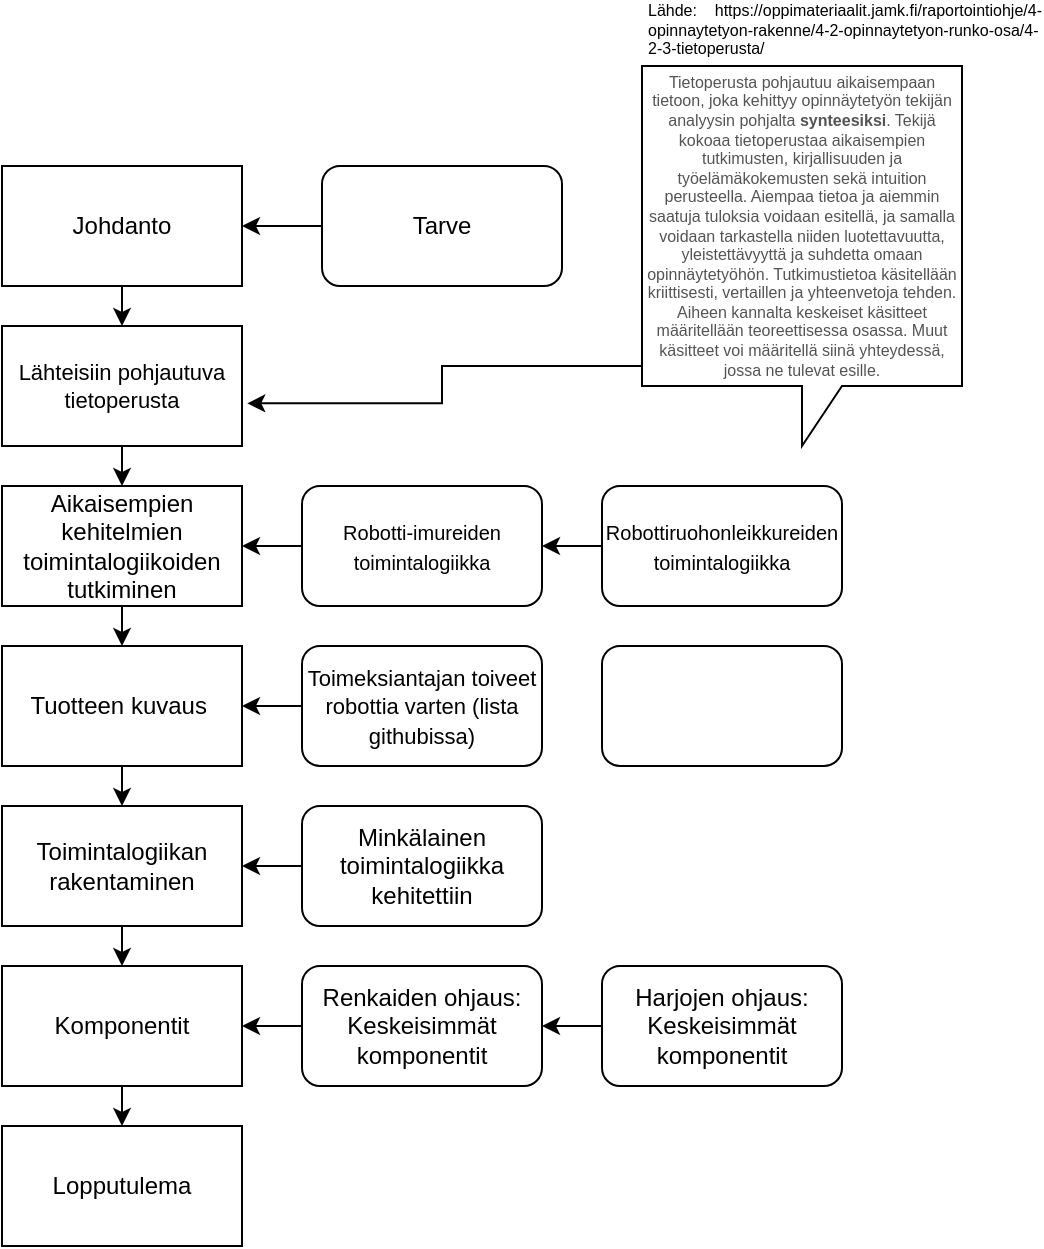 <mxfile version="16.5.2" type="github">
  <diagram id="oQeZkwXzfm3SIni4WCjP" name="Page-1">
    <mxGraphModel dx="580" dy="1612" grid="1" gridSize="10" guides="1" tooltips="1" connect="1" arrows="1" fold="1" page="1" pageScale="1" pageWidth="827" pageHeight="1169" math="0" shadow="0">
      <root>
        <mxCell id="0" />
        <mxCell id="1" parent="0" />
        <mxCell id="3fbxxqJMh8eJSi5g2v8n-16" style="edgeStyle=orthogonalEdgeStyle;rounded=0;orthogonalLoop=1;jettySize=auto;html=1;exitX=0.5;exitY=1;exitDx=0;exitDy=0;entryX=0.5;entryY=0;entryDx=0;entryDy=0;fontSize=11;" edge="1" parent="1" source="8YuRQceYXNouaps_eJ_H-1" target="3fbxxqJMh8eJSi5g2v8n-14">
          <mxGeometry relative="1" as="geometry" />
        </mxCell>
        <mxCell id="8YuRQceYXNouaps_eJ_H-1" value="Johdanto" style="rounded=0;whiteSpace=wrap;html=1;" parent="1" vertex="1">
          <mxGeometry x="80" y="20" width="120" height="60" as="geometry" />
        </mxCell>
        <mxCell id="8YuRQceYXNouaps_eJ_H-10" style="edgeStyle=orthogonalEdgeStyle;rounded=0;orthogonalLoop=1;jettySize=auto;html=1;exitX=0.5;exitY=1;exitDx=0;exitDy=0;entryX=0.5;entryY=0;entryDx=0;entryDy=0;" parent="1" source="8YuRQceYXNouaps_eJ_H-2" target="8YuRQceYXNouaps_eJ_H-3" edge="1">
          <mxGeometry relative="1" as="geometry" />
        </mxCell>
        <mxCell id="8YuRQceYXNouaps_eJ_H-2" value="Toimintalogiikan rakentaminen" style="rounded=0;whiteSpace=wrap;html=1;" parent="1" vertex="1">
          <mxGeometry x="80" y="340" width="120" height="60" as="geometry" />
        </mxCell>
        <mxCell id="8YuRQceYXNouaps_eJ_H-23" style="edgeStyle=orthogonalEdgeStyle;rounded=0;orthogonalLoop=1;jettySize=auto;html=1;exitX=0.5;exitY=1;exitDx=0;exitDy=0;entryX=0.5;entryY=0;entryDx=0;entryDy=0;" parent="1" source="8YuRQceYXNouaps_eJ_H-3" target="8YuRQceYXNouaps_eJ_H-22" edge="1">
          <mxGeometry relative="1" as="geometry" />
        </mxCell>
        <mxCell id="8YuRQceYXNouaps_eJ_H-3" value="Komponentit" style="whiteSpace=wrap;html=1;" parent="1" vertex="1">
          <mxGeometry x="80" y="420" width="120" height="60" as="geometry" />
        </mxCell>
        <mxCell id="3fbxxqJMh8eJSi5g2v8n-7" style="edgeStyle=orthogonalEdgeStyle;rounded=0;orthogonalLoop=1;jettySize=auto;html=1;exitX=0.5;exitY=1;exitDx=0;exitDy=0;fontSize=12;entryX=0.5;entryY=0;entryDx=0;entryDy=0;" edge="1" parent="1" source="8YuRQceYXNouaps_eJ_H-4" target="3fbxxqJMh8eJSi5g2v8n-6">
          <mxGeometry relative="1" as="geometry">
            <mxPoint x="140" y="260" as="targetPoint" />
          </mxGeometry>
        </mxCell>
        <mxCell id="8YuRQceYXNouaps_eJ_H-4" value="Aikaisempien kehitelmien toimintalogiikoiden tutkiminen" style="whiteSpace=wrap;html=1;" parent="1" vertex="1">
          <mxGeometry x="80" y="180" width="120" height="60" as="geometry" />
        </mxCell>
        <mxCell id="3fbxxqJMh8eJSi5g2v8n-5" style="edgeStyle=orthogonalEdgeStyle;rounded=0;orthogonalLoop=1;jettySize=auto;html=1;exitX=0;exitY=0.5;exitDx=0;exitDy=0;entryX=1;entryY=0.5;entryDx=0;entryDy=0;fontSize=12;" edge="1" parent="1" source="8YuRQceYXNouaps_eJ_H-6" target="8YuRQceYXNouaps_eJ_H-1">
          <mxGeometry relative="1" as="geometry" />
        </mxCell>
        <mxCell id="8YuRQceYXNouaps_eJ_H-6" value="Tarve" style="rounded=1;whiteSpace=wrap;html=1;" parent="1" vertex="1">
          <mxGeometry x="240" y="20" width="120" height="60" as="geometry" />
        </mxCell>
        <mxCell id="8YuRQceYXNouaps_eJ_H-19" style="edgeStyle=orthogonalEdgeStyle;rounded=0;orthogonalLoop=1;jettySize=auto;html=1;exitX=0;exitY=0.5;exitDx=0;exitDy=0;entryX=1;entryY=0.5;entryDx=0;entryDy=0;" parent="1" source="8YuRQceYXNouaps_eJ_H-12" target="8YuRQceYXNouaps_eJ_H-4" edge="1">
          <mxGeometry relative="1" as="geometry" />
        </mxCell>
        <mxCell id="8YuRQceYXNouaps_eJ_H-12" value="&lt;font style=&quot;font-size: 10px&quot;&gt;Robotti-imureiden toimintalogiikka&lt;/font&gt;" style="rounded=1;whiteSpace=wrap;html=1;" parent="1" vertex="1">
          <mxGeometry x="230" y="180" width="120" height="60" as="geometry" />
        </mxCell>
        <mxCell id="8YuRQceYXNouaps_eJ_H-18" style="edgeStyle=orthogonalEdgeStyle;rounded=0;orthogonalLoop=1;jettySize=auto;html=1;exitX=0;exitY=0.5;exitDx=0;exitDy=0;entryX=1;entryY=0.5;entryDx=0;entryDy=0;" parent="1" source="8YuRQceYXNouaps_eJ_H-14" target="8YuRQceYXNouaps_eJ_H-2" edge="1">
          <mxGeometry relative="1" as="geometry" />
        </mxCell>
        <mxCell id="8YuRQceYXNouaps_eJ_H-14" value="Minkälainen toimintalogiikka kehitettiin" style="rounded=1;whiteSpace=wrap;html=1;" parent="1" vertex="1">
          <mxGeometry x="230" y="340" width="120" height="60" as="geometry" />
        </mxCell>
        <mxCell id="8YuRQceYXNouaps_eJ_H-17" style="edgeStyle=orthogonalEdgeStyle;rounded=0;orthogonalLoop=1;jettySize=auto;html=1;exitX=0;exitY=0.5;exitDx=0;exitDy=0;entryX=1;entryY=0.5;entryDx=0;entryDy=0;" parent="1" source="8YuRQceYXNouaps_eJ_H-16" target="8YuRQceYXNouaps_eJ_H-3" edge="1">
          <mxGeometry relative="1" as="geometry" />
        </mxCell>
        <mxCell id="8YuRQceYXNouaps_eJ_H-16" value="Renkaiden ohjaus: Keskeisimmät komponentit" style="rounded=1;whiteSpace=wrap;html=1;" parent="1" vertex="1">
          <mxGeometry x="230" y="420" width="120" height="60" as="geometry" />
        </mxCell>
        <mxCell id="8YuRQceYXNouaps_eJ_H-22" value="Lopputulema" style="rounded=0;whiteSpace=wrap;html=1;" parent="1" vertex="1">
          <mxGeometry x="80" y="500" width="120" height="60" as="geometry" />
        </mxCell>
        <mxCell id="3fbxxqJMh8eJSi5g2v8n-2" style="edgeStyle=orthogonalEdgeStyle;rounded=0;orthogonalLoop=1;jettySize=auto;html=1;exitX=0;exitY=0.5;exitDx=0;exitDy=0;entryX=1;entryY=0.5;entryDx=0;entryDy=0;" edge="1" parent="1" source="3fbxxqJMh8eJSi5g2v8n-1" target="8YuRQceYXNouaps_eJ_H-12">
          <mxGeometry relative="1" as="geometry" />
        </mxCell>
        <mxCell id="3fbxxqJMh8eJSi5g2v8n-1" value="&lt;div&gt;&lt;span&gt;&lt;font style=&quot;font-size: 10px&quot;&gt;Robottiruohonleikkureiden toimintalogiikka&lt;/font&gt;&lt;/span&gt;&lt;/div&gt;" style="rounded=1;whiteSpace=wrap;html=1;align=center;" vertex="1" parent="1">
          <mxGeometry x="380" y="180" width="120" height="60" as="geometry" />
        </mxCell>
        <mxCell id="3fbxxqJMh8eJSi5g2v8n-4" style="edgeStyle=orthogonalEdgeStyle;rounded=0;orthogonalLoop=1;jettySize=auto;html=1;exitX=0;exitY=0.5;exitDx=0;exitDy=0;entryX=1;entryY=0.5;entryDx=0;entryDy=0;fontSize=10;" edge="1" parent="1" source="3fbxxqJMh8eJSi5g2v8n-3" target="8YuRQceYXNouaps_eJ_H-16">
          <mxGeometry relative="1" as="geometry" />
        </mxCell>
        <mxCell id="3fbxxqJMh8eJSi5g2v8n-3" value="&lt;font style=&quot;font-size: 12px&quot;&gt;Harjojen ohjaus: Keskeisimmät komponentit&lt;/font&gt;" style="rounded=1;whiteSpace=wrap;html=1;fontSize=10;" vertex="1" parent="1">
          <mxGeometry x="380" y="420" width="120" height="60" as="geometry" />
        </mxCell>
        <mxCell id="3fbxxqJMh8eJSi5g2v8n-8" style="edgeStyle=orthogonalEdgeStyle;rounded=0;orthogonalLoop=1;jettySize=auto;html=1;exitX=0.5;exitY=1;exitDx=0;exitDy=0;entryX=0.5;entryY=0;entryDx=0;entryDy=0;fontSize=12;" edge="1" parent="1" source="3fbxxqJMh8eJSi5g2v8n-6" target="8YuRQceYXNouaps_eJ_H-2">
          <mxGeometry relative="1" as="geometry" />
        </mxCell>
        <mxCell id="3fbxxqJMh8eJSi5g2v8n-6" value="Tuotteen kuvaus&amp;nbsp;" style="rounded=0;whiteSpace=wrap;html=1;fontSize=12;" vertex="1" parent="1">
          <mxGeometry x="80" y="260" width="120" height="60" as="geometry" />
        </mxCell>
        <mxCell id="3fbxxqJMh8eJSi5g2v8n-11" style="edgeStyle=orthogonalEdgeStyle;rounded=0;orthogonalLoop=1;jettySize=auto;html=1;exitX=0;exitY=0.5;exitDx=0;exitDy=0;entryX=1;entryY=0.5;entryDx=0;entryDy=0;fontSize=12;" edge="1" parent="1" source="3fbxxqJMh8eJSi5g2v8n-10" target="3fbxxqJMh8eJSi5g2v8n-6">
          <mxGeometry relative="1" as="geometry" />
        </mxCell>
        <mxCell id="3fbxxqJMh8eJSi5g2v8n-10" value="&lt;font style=&quot;font-size: 11px&quot;&gt;Toimeksiantajan toiveet robottia varten (lista githubissa)&lt;/font&gt;" style="rounded=1;whiteSpace=wrap;html=1;fontSize=12;" vertex="1" parent="1">
          <mxGeometry x="230" y="260" width="120" height="60" as="geometry" />
        </mxCell>
        <mxCell id="3fbxxqJMh8eJSi5g2v8n-13" value="" style="rounded=1;whiteSpace=wrap;html=1;fontSize=11;" vertex="1" parent="1">
          <mxGeometry x="380" y="260" width="120" height="60" as="geometry" />
        </mxCell>
        <mxCell id="3fbxxqJMh8eJSi5g2v8n-17" style="edgeStyle=orthogonalEdgeStyle;rounded=0;orthogonalLoop=1;jettySize=auto;html=1;exitX=0.5;exitY=1;exitDx=0;exitDy=0;entryX=0.5;entryY=0;entryDx=0;entryDy=0;fontSize=11;" edge="1" parent="1" source="3fbxxqJMh8eJSi5g2v8n-14" target="8YuRQceYXNouaps_eJ_H-4">
          <mxGeometry relative="1" as="geometry" />
        </mxCell>
        <mxCell id="3fbxxqJMh8eJSi5g2v8n-14" value="Lähteisiin pohjautuva tietoperusta" style="rounded=0;whiteSpace=wrap;html=1;fontSize=11;" vertex="1" parent="1">
          <mxGeometry x="80" y="100" width="120" height="60" as="geometry" />
        </mxCell>
        <mxCell id="3fbxxqJMh8eJSi5g2v8n-23" style="edgeStyle=orthogonalEdgeStyle;rounded=0;orthogonalLoop=1;jettySize=auto;html=1;exitX=0;exitY=0;exitDx=0;exitDy=25;exitPerimeter=0;entryX=1.022;entryY=0.644;entryDx=0;entryDy=0;entryPerimeter=0;fontSize=11;" edge="1" parent="1" source="3fbxxqJMh8eJSi5g2v8n-22" target="3fbxxqJMh8eJSi5g2v8n-14">
          <mxGeometry relative="1" as="geometry">
            <Array as="points">
              <mxPoint x="400" y="120" />
              <mxPoint x="300" y="120" />
              <mxPoint x="300" y="139" />
            </Array>
          </mxGeometry>
        </mxCell>
        <mxCell id="3fbxxqJMh8eJSi5g2v8n-22" value="&#xa;&#xa;&lt;span style=&quot;color: rgb(84, 84, 84); font-size: 8px; font-style: normal; font-weight: 400; letter-spacing: normal; text-indent: 0px; text-transform: none; word-spacing: 0px; background-color: rgb(255, 255, 255); display: inline; float: none;&quot;&gt;Tietoperusta pohjautuu aikaisempaan tietoon, joka kehittyy opinnäytetyön tekijän analyysin pohjalta&lt;span style=&quot;font-size: 8px;&quot;&gt;&amp;nbsp;&lt;/span&gt;&lt;/span&gt;&lt;strong style=&quot;box-sizing: border-box; border: 0px; font-size: 8px; font-style: normal; font-weight: bold; margin: 0px; outline: 0px; padding: 0px; vertical-align: baseline; color: rgb(84, 84, 84); letter-spacing: normal; text-indent: 0px; text-transform: none; word-spacing: 0px; background-color: rgb(255, 255, 255);&quot;&gt;synteesiksi&lt;/strong&gt;&lt;span style=&quot;color: rgb(84, 84, 84); font-size: 8px; font-style: normal; font-weight: 400; letter-spacing: normal; text-indent: 0px; text-transform: none; word-spacing: 0px; background-color: rgb(255, 255, 255); display: inline; float: none;&quot;&gt;. Tekijä kokoaa tietoperustaa aikaisempien tutkimusten, kirjallisuuden ja työelämäkokemusten sekä intuition perusteella. Aiempaa tietoa ja aiemmin saatuja tuloksia voidaan esitellä, ja samalla voidaan tarkastella niiden luotettavuutta, yleistettävyyttä ja suhdetta omaan opinnäytetyöhön. Tutkimustietoa käsitellään kriittisesti, vertaillen ja yhteenvetoja tehden. Aiheen kannalta keskeiset käsitteet määritellään teoreettisessa osassa. Muut käsitteet voi määritellä siinä yhteydessä, jossa ne tulevat esille.&lt;/span&gt;&#xa;&#xa;" style="shape=callout;whiteSpace=wrap;html=1;perimeter=calloutPerimeter;fontSize=8;" vertex="1" parent="1">
          <mxGeometry x="400" y="-30" width="160" height="190" as="geometry" />
        </mxCell>
        <mxCell id="3fbxxqJMh8eJSi5g2v8n-25" value="&lt;div style=&quot;text-align: justify&quot;&gt;&lt;span&gt;Lähde: https://oppimateriaalit.jamk.fi/raportointiohje/4-opinnaytetyon-rakenne/4-2-opinnaytetyon-runko-osa/4-2-3-tietoperusta/&lt;/span&gt;&lt;/div&gt;" style="text;html=1;strokeColor=none;fillColor=none;align=left;verticalAlign=middle;whiteSpace=wrap;rounded=0;fontSize=8;" vertex="1" parent="1">
          <mxGeometry x="401" y="-63" width="199" height="30" as="geometry" />
        </mxCell>
      </root>
    </mxGraphModel>
  </diagram>
</mxfile>
